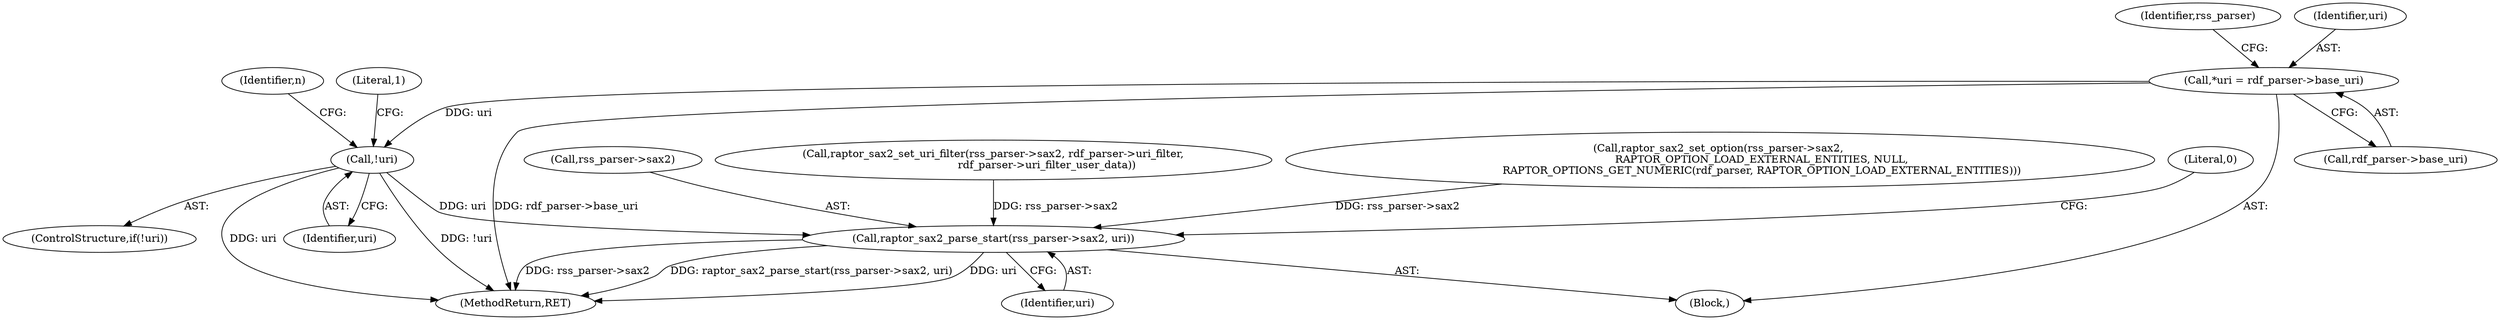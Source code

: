digraph "0_raptor_a676f235309a59d4aa78eeffd2574ae5d341fcb0_3@pointer" {
"1000106" [label="(Call,*uri = rdf_parser->base_uri)"];
"1000121" [label="(Call,!uri)"];
"1000182" [label="(Call,raptor_sax2_parse_start(rss_parser->sax2, uri))"];
"1000108" [label="(Call,rdf_parser->base_uri)"];
"1000122" [label="(Identifier,uri)"];
"1000104" [label="(Block,)"];
"1000186" [label="(Identifier,uri)"];
"1000183" [label="(Call,rss_parser->sax2)"];
"1000172" [label="(Call,raptor_sax2_set_uri_filter(rss_parser->sax2, rdf_parser->uri_filter,\n                                rdf_parser->uri_filter_user_data))"];
"1000113" [label="(Identifier,rss_parser)"];
"1000106" [label="(Call,*uri = rdf_parser->base_uri)"];
"1000182" [label="(Call,raptor_sax2_parse_start(rss_parser->sax2, uri))"];
"1000127" [label="(Identifier,n)"];
"1000107" [label="(Identifier,uri)"];
"1000121" [label="(Call,!uri)"];
"1000189" [label="(MethodReturn,RET)"];
"1000159" [label="(Call,raptor_sax2_set_option(rss_parser->sax2, \n                         RAPTOR_OPTION_LOAD_EXTERNAL_ENTITIES, NULL,\n                         RAPTOR_OPTIONS_GET_NUMERIC(rdf_parser, RAPTOR_OPTION_LOAD_EXTERNAL_ENTITIES)))"];
"1000124" [label="(Literal,1)"];
"1000120" [label="(ControlStructure,if(!uri))"];
"1000188" [label="(Literal,0)"];
"1000106" -> "1000104"  [label="AST: "];
"1000106" -> "1000108"  [label="CFG: "];
"1000107" -> "1000106"  [label="AST: "];
"1000108" -> "1000106"  [label="AST: "];
"1000113" -> "1000106"  [label="CFG: "];
"1000106" -> "1000189"  [label="DDG: rdf_parser->base_uri"];
"1000106" -> "1000121"  [label="DDG: uri"];
"1000121" -> "1000120"  [label="AST: "];
"1000121" -> "1000122"  [label="CFG: "];
"1000122" -> "1000121"  [label="AST: "];
"1000124" -> "1000121"  [label="CFG: "];
"1000127" -> "1000121"  [label="CFG: "];
"1000121" -> "1000189"  [label="DDG: !uri"];
"1000121" -> "1000189"  [label="DDG: uri"];
"1000121" -> "1000182"  [label="DDG: uri"];
"1000182" -> "1000104"  [label="AST: "];
"1000182" -> "1000186"  [label="CFG: "];
"1000183" -> "1000182"  [label="AST: "];
"1000186" -> "1000182"  [label="AST: "];
"1000188" -> "1000182"  [label="CFG: "];
"1000182" -> "1000189"  [label="DDG: raptor_sax2_parse_start(rss_parser->sax2, uri)"];
"1000182" -> "1000189"  [label="DDG: uri"];
"1000182" -> "1000189"  [label="DDG: rss_parser->sax2"];
"1000159" -> "1000182"  [label="DDG: rss_parser->sax2"];
"1000172" -> "1000182"  [label="DDG: rss_parser->sax2"];
}
